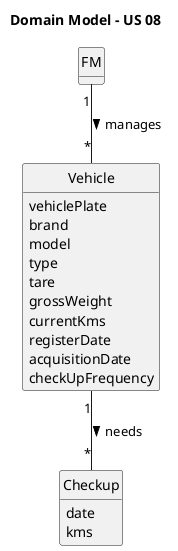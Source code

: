@startuml
skinparam monochrome true
skinparam packageStyle rectangle
skinparam shadowing false

'left to right direction

skinparam classAttributeIconSize 0

hide circle
hide methods

title Domain Model - US 08


class Vehicle {
    vehiclePlate
    brand
    model
    type
    tare
    grossWeight
    currentKms
    registerDate
    acquisitionDate
    checkUpFrequency
}

class FM {
}

class Checkup {
    date
    kms
}

FM "1" -- "*" Vehicle : manages >
Vehicle "1" -- "*" Checkup : needs >


@enduml